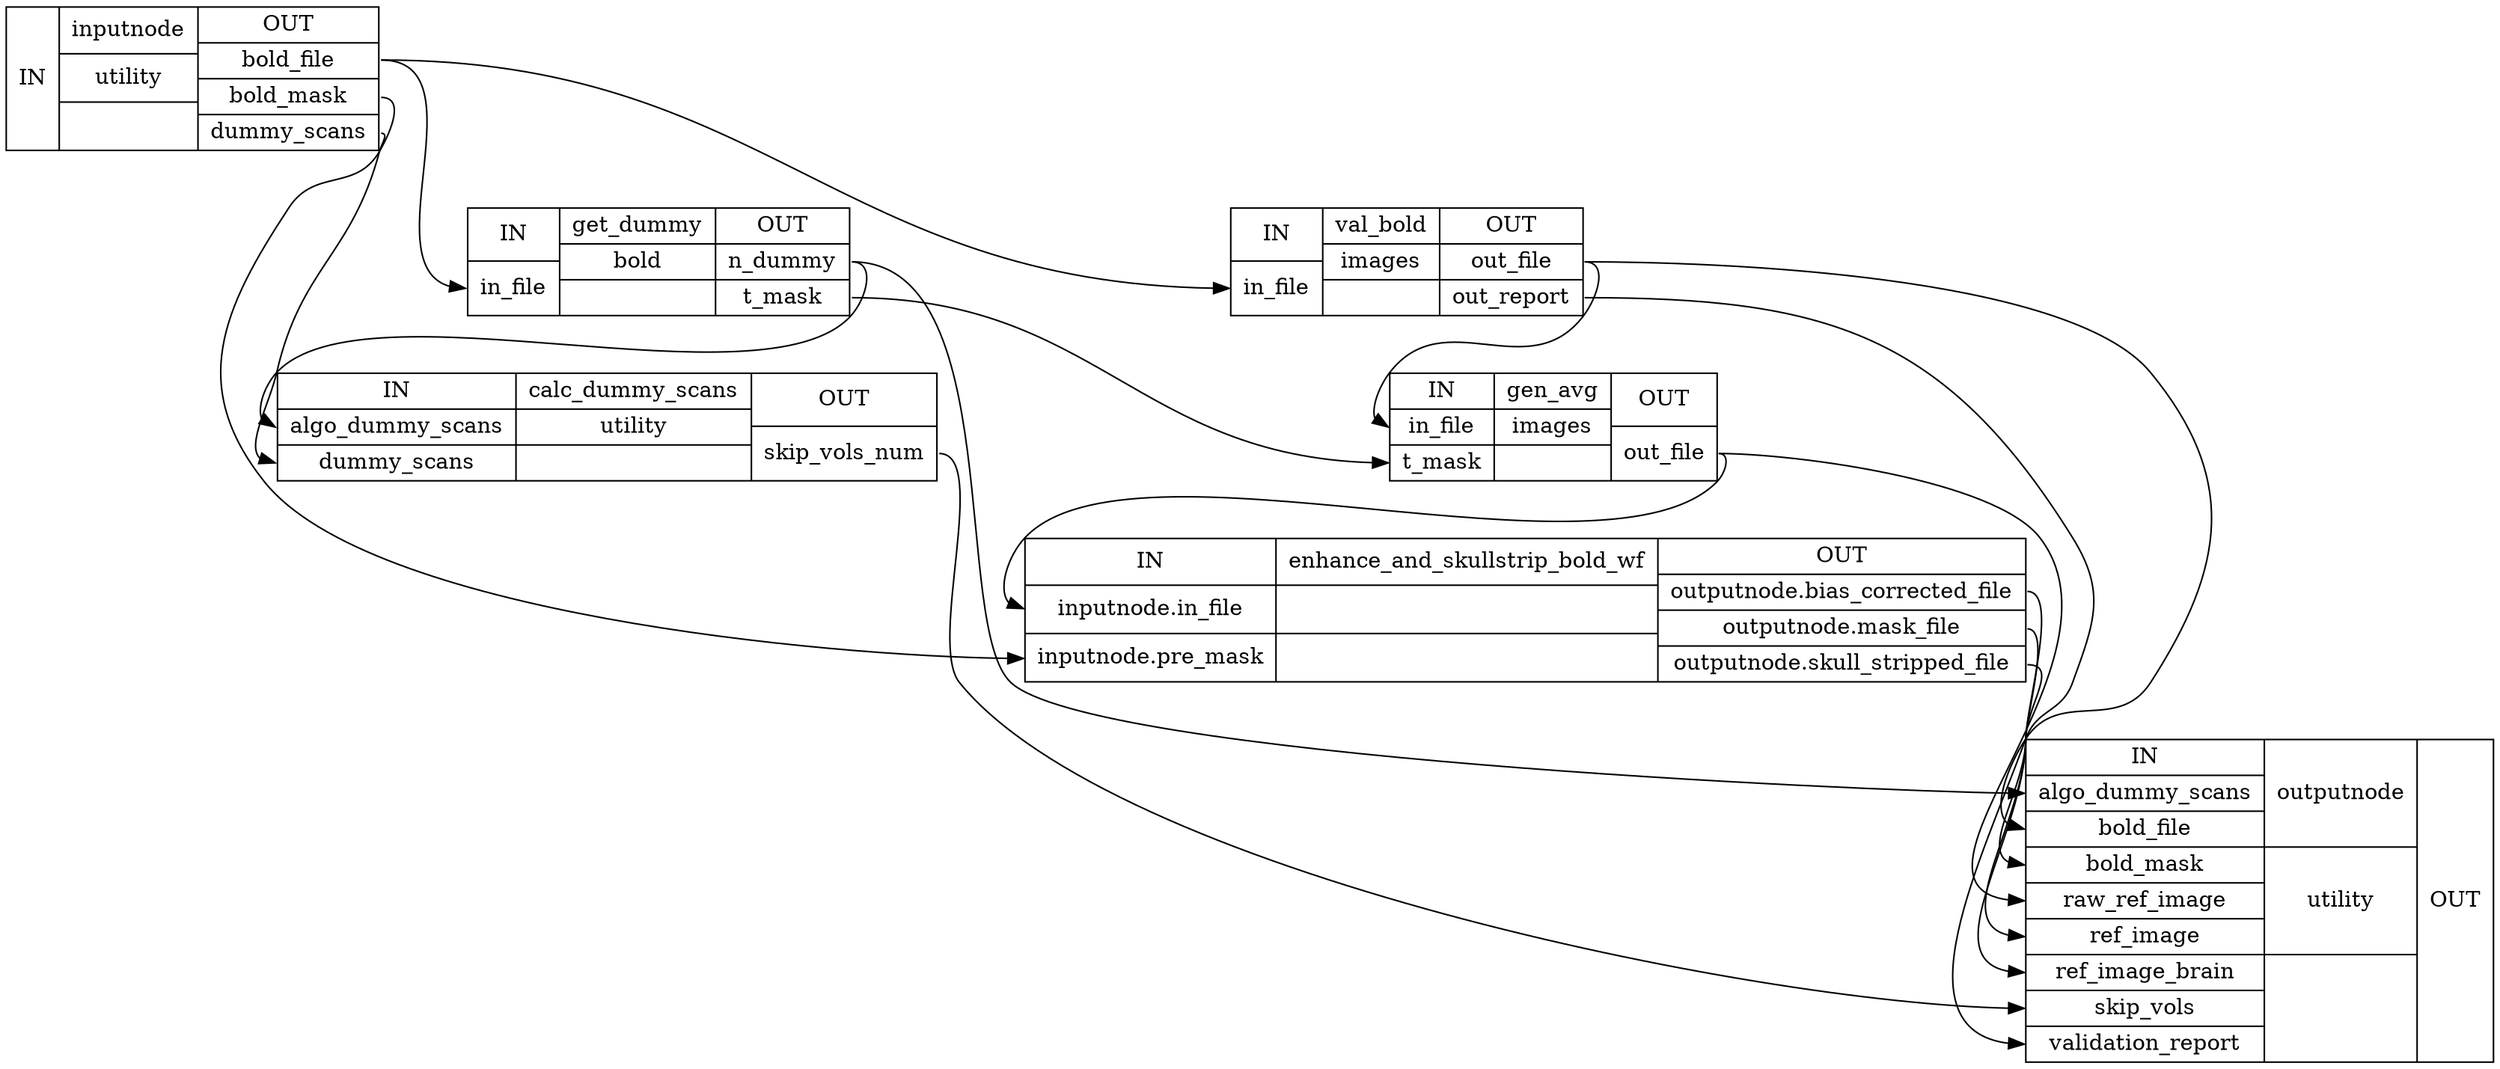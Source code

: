 digraph structs {
node [shape=record];
bold_reference_wfinputnode [label="{IN}|{ inputnode | utility |  }|{OUT|<outboldfile> bold_file|<outboldmask> bold_mask|<outdummyscans> dummy_scans}"];
bold_reference_wfget_dummy [label="{IN|<ininfile> in_file}|{ get_dummy | bold |  }|{OUT|<outndummy> n_dummy|<outtmask> t_mask}"];
bold_reference_wfcalc_dummy_scans [label="{IN|<inalgodummyscans> algo_dummy_scans|<indummyscans> dummy_scans}|{ calc_dummy_scans | utility |  }|{OUT|<outskipvolsnum> skip_vols_num}"];
bold_reference_wfval_bold [label="{IN|<ininfile> in_file}|{ val_bold | images |  }|{OUT|<outoutfile> out_file|<outoutreport> out_report}"];
bold_reference_wfgen_avg [label="{IN|<ininfile> in_file|<intmask> t_mask}|{ gen_avg | images |  }|{OUT|<outoutfile> out_file}"];
bold_reference_wfenhance_and_skullstrip_bold_wf [label="{IN|<ininputnodeinfile> inputnode.in_file|<ininputnodepremask> inputnode.pre_mask}|{ enhance_and_skullstrip_bold_wf |  |  }|{OUT|<outoutputnodebiascorrectedfile> outputnode.bias_corrected_file|<outoutputnodemaskfile> outputnode.mask_file|<outoutputnodeskullstrippedfile> outputnode.skull_stripped_file}"];
bold_reference_wfoutputnode [label="{IN|<inalgodummyscans> algo_dummy_scans|<inboldfile> bold_file|<inboldmask> bold_mask|<inrawrefimage> raw_ref_image|<inrefimage> ref_image|<inrefimagebrain> ref_image_brain|<inskipvols> skip_vols|<invalidationreport> validation_report}|{ outputnode | utility |  }|{OUT}"];
bold_reference_wfcalc_dummy_scans:outskipvolsnum:e -> bold_reference_wfoutputnode:inskipvols:w;
bold_reference_wfenhance_and_skullstrip_bold_wf:outoutputnodebiascorrectedfile:e -> bold_reference_wfoutputnode:inrefimage:w;
bold_reference_wfenhance_and_skullstrip_bold_wf:outoutputnodemaskfile:e -> bold_reference_wfoutputnode:inboldmask:w;
bold_reference_wfenhance_and_skullstrip_bold_wf:outoutputnodeskullstrippedfile:e -> bold_reference_wfoutputnode:inrefimagebrain:w;
bold_reference_wfgen_avg:outoutfile:e -> bold_reference_wfenhance_and_skullstrip_bold_wf:ininputnodeinfile:w;
bold_reference_wfgen_avg:outoutfile:e -> bold_reference_wfoutputnode:inrawrefimage:w;
bold_reference_wfget_dummy:outndummy:e -> bold_reference_wfcalc_dummy_scans:inalgodummyscans:w;
bold_reference_wfget_dummy:outndummy:e -> bold_reference_wfoutputnode:inalgodummyscans:w;
bold_reference_wfget_dummy:outtmask:e -> bold_reference_wfgen_avg:intmask:w;
bold_reference_wfinputnode:outboldfile:e -> bold_reference_wfget_dummy:ininfile:w;
bold_reference_wfinputnode:outboldfile:e -> bold_reference_wfval_bold:ininfile:w;
bold_reference_wfinputnode:outboldmask:e -> bold_reference_wfenhance_and_skullstrip_bold_wf:ininputnodepremask:w;
bold_reference_wfinputnode:outdummyscans:e -> bold_reference_wfcalc_dummy_scans:indummyscans:w;
bold_reference_wfval_bold:outoutfile:e -> bold_reference_wfgen_avg:ininfile:w;
bold_reference_wfval_bold:outoutfile:e -> bold_reference_wfoutputnode:inboldfile:w;
bold_reference_wfval_bold:outoutreport:e -> bold_reference_wfoutputnode:invalidationreport:w;
}